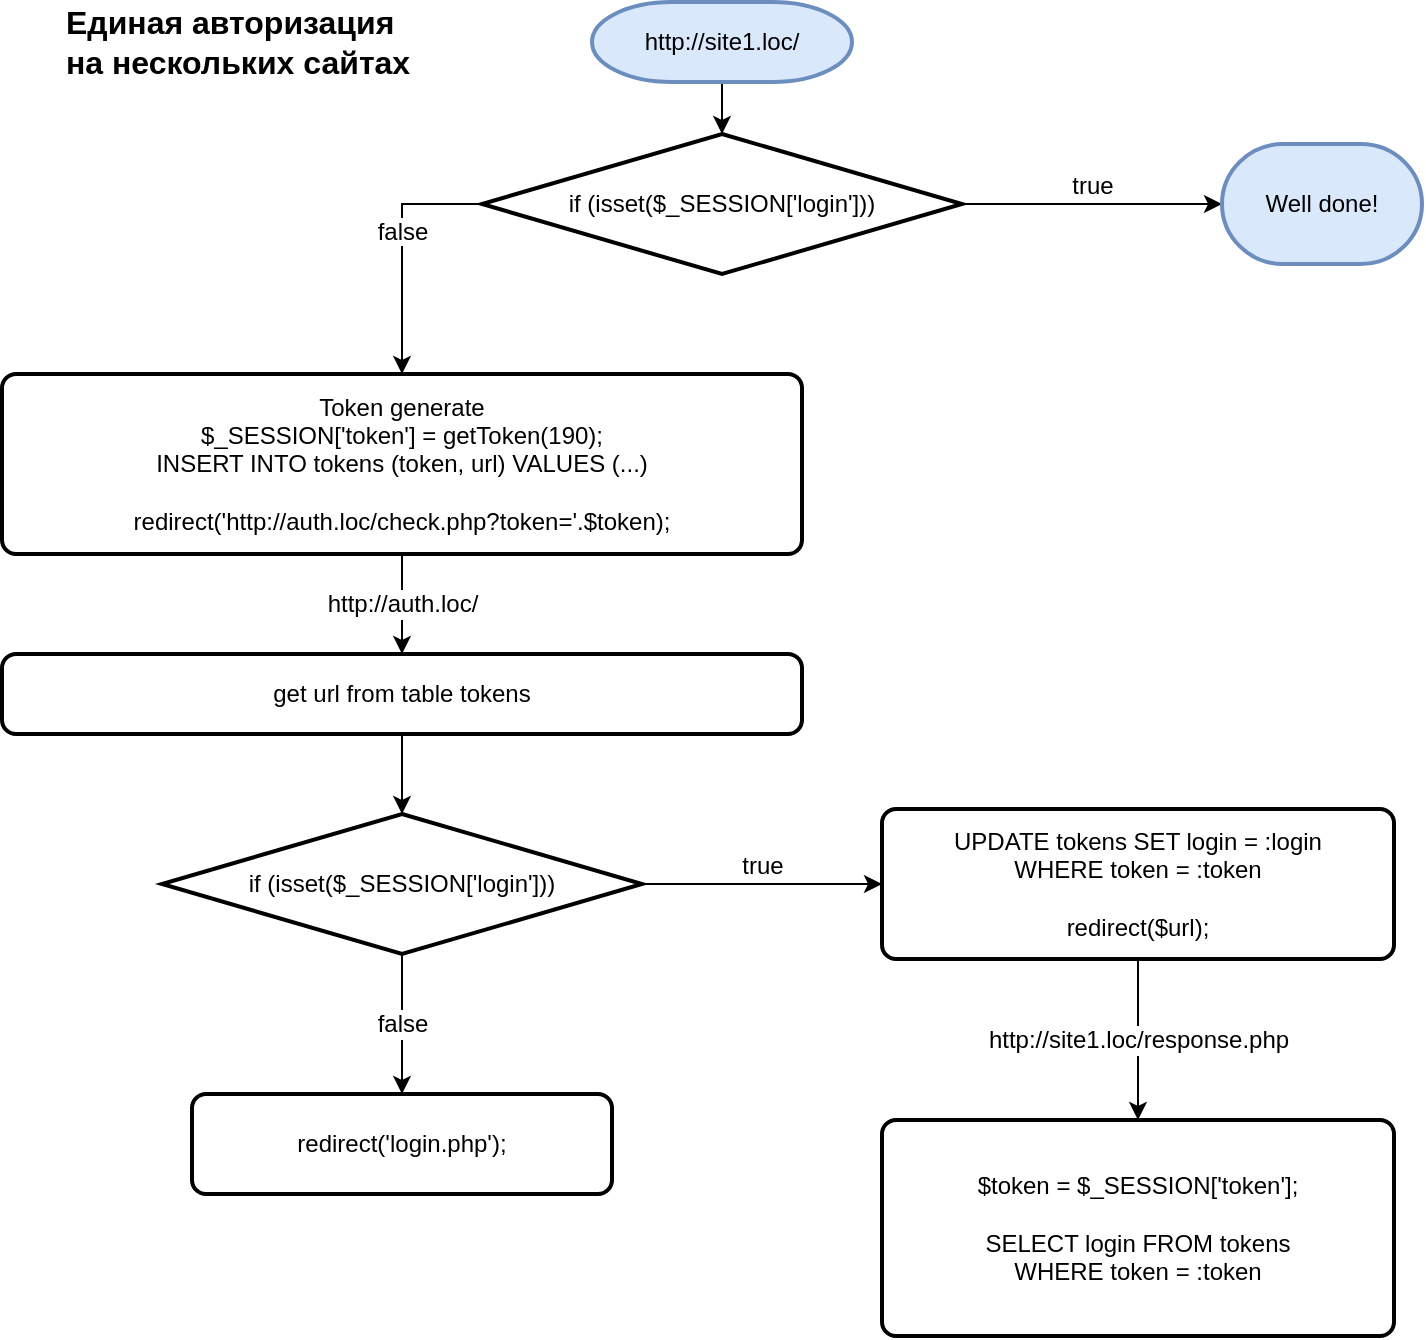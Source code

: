 <mxfile version="11.3.0" type="github" pages="1"><diagram id="uEP7DdudLn2ETp1eX1sB" name="Страница 1"><mxGraphModel dx="1408" dy="748" grid="1" gridSize="10" guides="1" tooltips="1" connect="1" arrows="1" fold="1" page="1" pageScale="1" pageWidth="827" pageHeight="1169" background="none" math="0" shadow="0"><root><mxCell id="0"/><mxCell id="1" parent="0"/><mxCell id="w0aAbCrbdDxjpsNmV5yr-3" style="edgeStyle=orthogonalEdgeStyle;rounded=0;orthogonalLoop=1;jettySize=auto;html=1;exitX=0.5;exitY=1;exitDx=0;exitDy=0;exitPerimeter=0;entryX=0.5;entryY=0;entryDx=0;entryDy=0;entryPerimeter=0;" parent="1" source="w0aAbCrbdDxjpsNmV5yr-1" target="w0aAbCrbdDxjpsNmV5yr-2" edge="1"><mxGeometry relative="1" as="geometry"/></mxCell><mxCell id="w0aAbCrbdDxjpsNmV5yr-1" value="http://site1.loc/" style="strokeWidth=2;html=1;shape=mxgraph.flowchart.terminator;whiteSpace=wrap;fillColor=#dae8fc;strokeColor=#6c8ebf;" parent="1" vertex="1"><mxGeometry x="325" y="44" width="130" height="40" as="geometry"/></mxCell><object label="true" placeholders="1" id="w0aAbCrbdDxjpsNmV5yr-5"><mxCell style="edgeStyle=orthogonalEdgeStyle;rounded=0;orthogonalLoop=1;jettySize=auto;html=1;exitX=1;exitY=0.5;exitDx=0;exitDy=0;exitPerimeter=0;entryX=0;entryY=0.5;entryDx=0;entryDy=0;entryPerimeter=0;shadow=0;comic=0;fontSize=12;labelBorderColor=none;verticalAlign=bottom;" parent="1" source="w0aAbCrbdDxjpsNmV5yr-2" target="w0aAbCrbdDxjpsNmV5yr-4" edge="1"><mxGeometry relative="1" as="geometry"/></mxCell></object><mxCell id="w0aAbCrbdDxjpsNmV5yr-8" value="false" style="edgeStyle=orthogonalEdgeStyle;rounded=0;comic=0;orthogonalLoop=1;jettySize=auto;html=1;exitX=0;exitY=0.5;exitDx=0;exitDy=0;exitPerimeter=0;entryX=0.5;entryY=0;entryDx=0;entryDy=0;shadow=0;fontSize=12;labelBorderColor=none;verticalAlign=bottom;" parent="1" source="w0aAbCrbdDxjpsNmV5yr-2" target="w0aAbCrbdDxjpsNmV5yr-7" edge="1"><mxGeometry relative="1" as="geometry"/></mxCell><mxCell id="w0aAbCrbdDxjpsNmV5yr-2" value="if (isset($_SESSION['login']))" style="strokeWidth=2;html=1;shape=mxgraph.flowchart.decision;whiteSpace=wrap;" parent="1" vertex="1"><mxGeometry x="270" y="110" width="240" height="70" as="geometry"/></mxCell><mxCell id="w0aAbCrbdDxjpsNmV5yr-4" value="Well done!" style="strokeWidth=2;html=1;shape=mxgraph.flowchart.terminator;whiteSpace=wrap;labelBackgroundColor=none;fillColor=#dae8fc;strokeColor=#6c8ebf;" parent="1" vertex="1"><mxGeometry x="640" y="115" width="100" height="60" as="geometry"/></mxCell><mxCell id="n1yFBkd81TCW_7V8zkWd-2" value="http://auth.loc/" style="edgeStyle=orthogonalEdgeStyle;rounded=0;comic=0;orthogonalLoop=1;jettySize=auto;html=1;exitX=0.5;exitY=1;exitDx=0;exitDy=0;entryX=0.5;entryY=0;entryDx=0;entryDy=0;shadow=0;fontSize=12;" edge="1" parent="1" source="w0aAbCrbdDxjpsNmV5yr-7" target="n1yFBkd81TCW_7V8zkWd-1"><mxGeometry relative="1" as="geometry"/></mxCell><mxCell id="w0aAbCrbdDxjpsNmV5yr-7" value="Token generate&lt;br&gt;$_SESSION['token'] = getToken(190);&lt;br&gt;INSERT INTO tokens (token, url) VALUES (...)&lt;br&gt;&lt;br&gt;redirect('http://auth.loc/check.php?token='.$token);" style="rounded=1;whiteSpace=wrap;html=1;absoluteArcSize=1;arcSize=14;strokeWidth=2;align=center;" parent="1" vertex="1"><mxGeometry x="30" y="230" width="400" height="90" as="geometry"/></mxCell><mxCell id="n1yFBkd81TCW_7V8zkWd-6" value="" style="edgeStyle=orthogonalEdgeStyle;rounded=0;comic=0;orthogonalLoop=1;jettySize=auto;html=1;shadow=0;fontSize=12;entryX=0.5;entryY=0;entryDx=0;entryDy=0;entryPerimeter=0;" edge="1" parent="1" source="n1yFBkd81TCW_7V8zkWd-1" target="n1yFBkd81TCW_7V8zkWd-7"><mxGeometry relative="1" as="geometry"><mxPoint x="230" y="470" as="targetPoint"/></mxGeometry></mxCell><mxCell id="n1yFBkd81TCW_7V8zkWd-1" value="get url from table tokens" style="rounded=1;whiteSpace=wrap;html=1;absoluteArcSize=1;arcSize=14;strokeWidth=2;labelBackgroundColor=none;fontSize=12;align=center;gradientColor=none;" vertex="1" parent="1"><mxGeometry x="30" y="370" width="400" height="40" as="geometry"/></mxCell><mxCell id="n1yFBkd81TCW_7V8zkWd-11" value="true" style="edgeStyle=orthogonalEdgeStyle;rounded=0;comic=0;orthogonalLoop=1;jettySize=auto;html=1;shadow=0;fontSize=12;verticalAlign=bottom;entryX=0;entryY=0.5;entryDx=0;entryDy=0;" edge="1" parent="1" source="n1yFBkd81TCW_7V8zkWd-7" target="n1yFBkd81TCW_7V8zkWd-14"><mxGeometry relative="1" as="geometry"><mxPoint x="430" y="485" as="targetPoint"/></mxGeometry></mxCell><mxCell id="n1yFBkd81TCW_7V8zkWd-13" value="false" style="edgeStyle=orthogonalEdgeStyle;rounded=0;comic=0;orthogonalLoop=1;jettySize=auto;html=1;shadow=0;fontSize=12;entryX=0.5;entryY=0;entryDx=0;entryDy=0;" edge="1" parent="1" source="n1yFBkd81TCW_7V8zkWd-7" target="n1yFBkd81TCW_7V8zkWd-15"><mxGeometry relative="1" as="geometry"><mxPoint x="230" y="600" as="targetPoint"/></mxGeometry></mxCell><mxCell id="n1yFBkd81TCW_7V8zkWd-7" value="&lt;span style=&quot;white-space: normal&quot;&gt;if (isset($_SESSION['login']))&lt;br&gt;&lt;/span&gt;" style="strokeWidth=2;html=1;shape=mxgraph.flowchart.decision;whiteSpace=wrap;labelBackgroundColor=none;gradientColor=none;fontSize=12;" vertex="1" parent="1"><mxGeometry x="110" y="450" width="240" height="70" as="geometry"/></mxCell><mxCell id="n1yFBkd81TCW_7V8zkWd-18" value="http://site1.loc/response.php" style="edgeStyle=orthogonalEdgeStyle;rounded=0;comic=0;orthogonalLoop=1;jettySize=auto;html=1;shadow=0;fontSize=12;" edge="1" parent="1" source="n1yFBkd81TCW_7V8zkWd-14" target="n1yFBkd81TCW_7V8zkWd-17"><mxGeometry relative="1" as="geometry"/></mxCell><mxCell id="n1yFBkd81TCW_7V8zkWd-14" value="UPDATE tokens SET login = :login &lt;br&gt;WHERE token = :token&lt;br&gt;&lt;br&gt;redirect($url);" style="rounded=1;whiteSpace=wrap;html=1;absoluteArcSize=1;arcSize=14;strokeWidth=2;labelBackgroundColor=none;gradientColor=none;fontSize=12;align=center;" vertex="1" parent="1"><mxGeometry x="470" y="447.5" width="256" height="75" as="geometry"/></mxCell><mxCell id="n1yFBkd81TCW_7V8zkWd-17" value="$token = $_SESSION['token'];&lt;br&gt;&lt;br&gt;SELECT login FROM tokens &lt;br&gt;WHERE token = :token" style="rounded=1;whiteSpace=wrap;html=1;absoluteArcSize=1;arcSize=14;strokeWidth=2;labelBackgroundColor=none;gradientColor=none;fontSize=12;" vertex="1" parent="1"><mxGeometry x="470" y="603" width="256" height="108" as="geometry"/></mxCell><mxCell id="n1yFBkd81TCW_7V8zkWd-15" value="redirect('login.php');" style="rounded=1;whiteSpace=wrap;html=1;absoluteArcSize=1;arcSize=14;strokeWidth=2;labelBackgroundColor=none;gradientColor=none;fontSize=12;" vertex="1" parent="1"><mxGeometry x="125" y="590" width="210" height="50" as="geometry"/></mxCell><mxCell id="n1yFBkd81TCW_7V8zkWd-16" value="Единая авторизация &lt;br style=&quot;font-size: 16px;&quot;&gt;на нескольких сайтах" style="text;html=1;strokeColor=none;fillColor=none;align=left;verticalAlign=middle;whiteSpace=wrap;rounded=0;labelBackgroundColor=none;fontSize=16;fontStyle=1" vertex="1" parent="1"><mxGeometry x="60" y="54" width="210" height="20" as="geometry"/></mxCell></root></mxGraphModel></diagram></mxfile>
